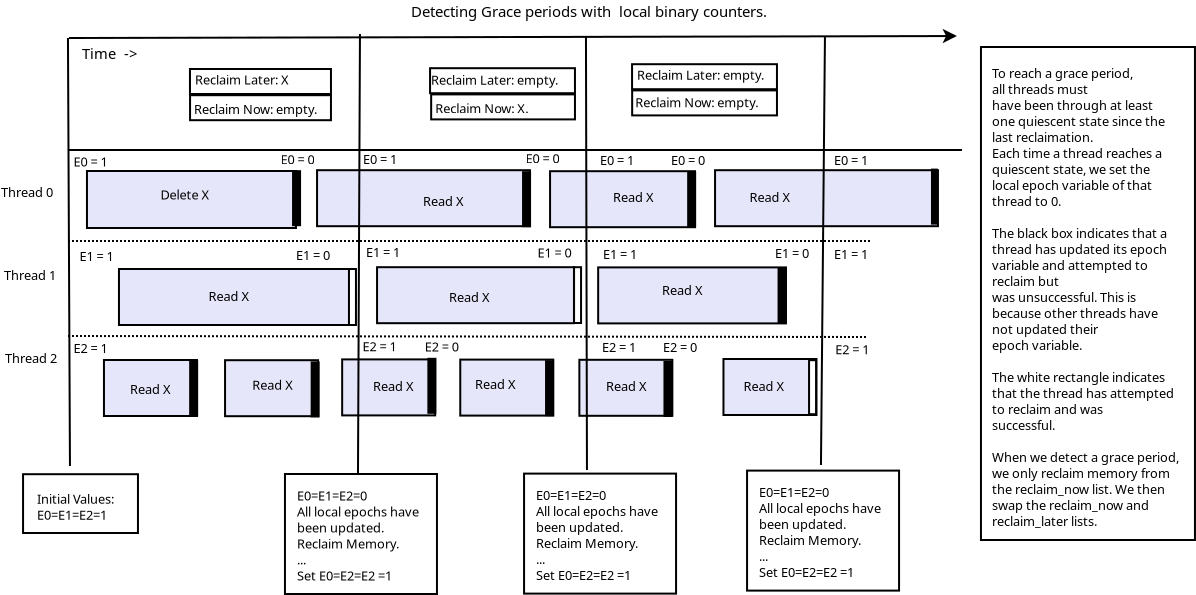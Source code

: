 <?xml version="1.0" encoding="UTF-8"?>
<dia:diagram xmlns:dia="http://www.lysator.liu.se/~alla/dia/">
  <dia:layer name="Background" visible="true" active="true">
    <dia:object type="Standard - Line" version="0" id="O0">
      <dia:attribute name="obj_pos">
        <dia:point val="4.9,6.8"/>
      </dia:attribute>
      <dia:attribute name="obj_bb">
        <dia:rectangle val="4.85,6.75;49.65,6.85"/>
      </dia:attribute>
      <dia:attribute name="conn_endpoints">
        <dia:point val="4.9,6.8"/>
        <dia:point val="49.6,6.8"/>
      </dia:attribute>
      <dia:attribute name="numcp">
        <dia:int val="1"/>
      </dia:attribute>
    </dia:object>
    <dia:object type="Standard - Box" version="0" id="O1">
      <dia:attribute name="obj_pos">
        <dia:point val="5.85,7.85"/>
      </dia:attribute>
      <dia:attribute name="obj_bb">
        <dia:rectangle val="5.8,7.8;16.35,10.75"/>
      </dia:attribute>
      <dia:attribute name="elem_corner">
        <dia:point val="5.85,7.85"/>
      </dia:attribute>
      <dia:attribute name="elem_width">
        <dia:real val="10.45"/>
      </dia:attribute>
      <dia:attribute name="elem_height">
        <dia:real val="2.85"/>
      </dia:attribute>
      <dia:attribute name="border_width">
        <dia:real val="0.1"/>
      </dia:attribute>
      <dia:attribute name="inner_color">
        <dia:color val="#e6e6fa"/>
      </dia:attribute>
      <dia:attribute name="show_background">
        <dia:boolean val="true"/>
      </dia:attribute>
    </dia:object>
    <dia:object type="Standard - Box" version="0" id="O2">
      <dia:attribute name="obj_pos">
        <dia:point val="7.45,12.75"/>
      </dia:attribute>
      <dia:attribute name="obj_bb">
        <dia:rectangle val="7.4,12.7;19.15,15.6"/>
      </dia:attribute>
      <dia:attribute name="elem_corner">
        <dia:point val="7.45,12.75"/>
      </dia:attribute>
      <dia:attribute name="elem_width">
        <dia:real val="11.65"/>
      </dia:attribute>
      <dia:attribute name="elem_height">
        <dia:real val="2.8"/>
      </dia:attribute>
      <dia:attribute name="border_width">
        <dia:real val="0.1"/>
      </dia:attribute>
      <dia:attribute name="inner_color">
        <dia:color val="#e6e6fa"/>
      </dia:attribute>
      <dia:attribute name="show_background">
        <dia:boolean val="true"/>
      </dia:attribute>
    </dia:object>
    <dia:object type="Standard - Box" version="0" id="O3">
      <dia:attribute name="obj_pos">
        <dia:point val="17.355,7.81"/>
      </dia:attribute>
      <dia:attribute name="obj_bb">
        <dia:rectangle val="17.305,7.76;28.05,10.66"/>
      </dia:attribute>
      <dia:attribute name="elem_corner">
        <dia:point val="17.355,7.81"/>
      </dia:attribute>
      <dia:attribute name="elem_width">
        <dia:real val="10.645"/>
      </dia:attribute>
      <dia:attribute name="elem_height">
        <dia:real val="2.8"/>
      </dia:attribute>
      <dia:attribute name="border_width">
        <dia:real val="0.1"/>
      </dia:attribute>
      <dia:attribute name="inner_color">
        <dia:color val="#e6e6fa"/>
      </dia:attribute>
      <dia:attribute name="show_background">
        <dia:boolean val="true"/>
      </dia:attribute>
    </dia:object>
    <dia:object type="Standard - Box" version="0" id="O4">
      <dia:attribute name="obj_pos">
        <dia:point val="20.355,12.66"/>
      </dia:attribute>
      <dia:attribute name="obj_bb">
        <dia:rectangle val="20.305,12.61;30.25,15.51"/>
      </dia:attribute>
      <dia:attribute name="elem_corner">
        <dia:point val="20.355,12.66"/>
      </dia:attribute>
      <dia:attribute name="elem_width">
        <dia:real val="9.845"/>
      </dia:attribute>
      <dia:attribute name="elem_height">
        <dia:real val="2.8"/>
      </dia:attribute>
      <dia:attribute name="border_width">
        <dia:real val="0.1"/>
      </dia:attribute>
      <dia:attribute name="inner_color">
        <dia:color val="#e6e6fa"/>
      </dia:attribute>
      <dia:attribute name="show_background">
        <dia:boolean val="true"/>
      </dia:attribute>
    </dia:object>
    <dia:object type="Standard - Box" version="0" id="O5">
      <dia:attribute name="obj_pos">
        <dia:point val="29.005,7.86"/>
      </dia:attribute>
      <dia:attribute name="obj_bb">
        <dia:rectangle val="28.955,7.81;36.3,10.71"/>
      </dia:attribute>
      <dia:attribute name="elem_corner">
        <dia:point val="29.005,7.86"/>
      </dia:attribute>
      <dia:attribute name="elem_width">
        <dia:real val="7.245"/>
      </dia:attribute>
      <dia:attribute name="elem_height">
        <dia:real val="2.8"/>
      </dia:attribute>
      <dia:attribute name="border_width">
        <dia:real val="0.1"/>
      </dia:attribute>
      <dia:attribute name="inner_color">
        <dia:color val="#e6e6fa"/>
      </dia:attribute>
      <dia:attribute name="show_background">
        <dia:boolean val="true"/>
      </dia:attribute>
    </dia:object>
    <dia:object type="Standard - Box" version="0" id="O6">
      <dia:attribute name="obj_pos">
        <dia:point val="31.41,12.67"/>
      </dia:attribute>
      <dia:attribute name="obj_bb">
        <dia:rectangle val="31.36,12.62;40.85,15.52"/>
      </dia:attribute>
      <dia:attribute name="elem_corner">
        <dia:point val="31.41,12.67"/>
      </dia:attribute>
      <dia:attribute name="elem_width">
        <dia:real val="9.39"/>
      </dia:attribute>
      <dia:attribute name="elem_height">
        <dia:real val="2.8"/>
      </dia:attribute>
      <dia:attribute name="border_width">
        <dia:real val="0.1"/>
      </dia:attribute>
      <dia:attribute name="inner_color">
        <dia:color val="#e6e6fa"/>
      </dia:attribute>
      <dia:attribute name="show_background">
        <dia:boolean val="true"/>
      </dia:attribute>
    </dia:object>
    <dia:object type="Standard - Box" version="0" id="O7">
      <dia:attribute name="obj_pos">
        <dia:point val="6.7,17.3"/>
      </dia:attribute>
      <dia:attribute name="obj_bb">
        <dia:rectangle val="6.65,17.25;11.4,20.15"/>
      </dia:attribute>
      <dia:attribute name="elem_corner">
        <dia:point val="6.7,17.3"/>
      </dia:attribute>
      <dia:attribute name="elem_width">
        <dia:real val="4.65"/>
      </dia:attribute>
      <dia:attribute name="elem_height">
        <dia:real val="2.8"/>
      </dia:attribute>
      <dia:attribute name="border_width">
        <dia:real val="0.1"/>
      </dia:attribute>
      <dia:attribute name="inner_color">
        <dia:color val="#e6e6fa"/>
      </dia:attribute>
      <dia:attribute name="show_background">
        <dia:boolean val="true"/>
      </dia:attribute>
    </dia:object>
    <dia:object type="Standard - Box" version="0" id="O8">
      <dia:attribute name="obj_pos">
        <dia:point val="12.755,17.31"/>
      </dia:attribute>
      <dia:attribute name="obj_bb">
        <dia:rectangle val="12.705,17.26;17.455,20.16"/>
      </dia:attribute>
      <dia:attribute name="elem_corner">
        <dia:point val="12.755,17.31"/>
      </dia:attribute>
      <dia:attribute name="elem_width">
        <dia:real val="4.65"/>
      </dia:attribute>
      <dia:attribute name="elem_height">
        <dia:real val="2.8"/>
      </dia:attribute>
      <dia:attribute name="border_width">
        <dia:real val="0.1"/>
      </dia:attribute>
      <dia:attribute name="inner_color">
        <dia:color val="#e6e6fa"/>
      </dia:attribute>
      <dia:attribute name="show_background">
        <dia:boolean val="true"/>
      </dia:attribute>
    </dia:object>
    <dia:object type="Standard - Box" version="0" id="O9">
      <dia:attribute name="obj_pos">
        <dia:point val="18.61,17.27"/>
      </dia:attribute>
      <dia:attribute name="obj_bb">
        <dia:rectangle val="18.56,17.22;23.31,20.12"/>
      </dia:attribute>
      <dia:attribute name="elem_corner">
        <dia:point val="18.61,17.27"/>
      </dia:attribute>
      <dia:attribute name="elem_width">
        <dia:real val="4.65"/>
      </dia:attribute>
      <dia:attribute name="elem_height">
        <dia:real val="2.8"/>
      </dia:attribute>
      <dia:attribute name="border_width">
        <dia:real val="0.1"/>
      </dia:attribute>
      <dia:attribute name="inner_color">
        <dia:color val="#e6e6fa"/>
      </dia:attribute>
      <dia:attribute name="show_background">
        <dia:boolean val="true"/>
      </dia:attribute>
    </dia:object>
    <dia:object type="Standard - Box" version="0" id="O10">
      <dia:attribute name="obj_pos">
        <dia:point val="24.515,17.28"/>
      </dia:attribute>
      <dia:attribute name="obj_bb">
        <dia:rectangle val="24.465,17.23;29.215,20.13"/>
      </dia:attribute>
      <dia:attribute name="elem_corner">
        <dia:point val="24.515,17.28"/>
      </dia:attribute>
      <dia:attribute name="elem_width">
        <dia:real val="4.65"/>
      </dia:attribute>
      <dia:attribute name="elem_height">
        <dia:real val="2.8"/>
      </dia:attribute>
      <dia:attribute name="border_width">
        <dia:real val="0.1"/>
      </dia:attribute>
      <dia:attribute name="inner_color">
        <dia:color val="#e6e6fa"/>
      </dia:attribute>
      <dia:attribute name="show_background">
        <dia:boolean val="true"/>
      </dia:attribute>
    </dia:object>
    <dia:object type="Standard - Box" version="0" id="O11">
      <dia:attribute name="obj_pos">
        <dia:point val="30.47,17.29"/>
      </dia:attribute>
      <dia:attribute name="obj_bb">
        <dia:rectangle val="30.42,17.24;35.17,20.14"/>
      </dia:attribute>
      <dia:attribute name="elem_corner">
        <dia:point val="30.47,17.29"/>
      </dia:attribute>
      <dia:attribute name="elem_width">
        <dia:real val="4.65"/>
      </dia:attribute>
      <dia:attribute name="elem_height">
        <dia:real val="2.8"/>
      </dia:attribute>
      <dia:attribute name="border_width">
        <dia:real val="0.1"/>
      </dia:attribute>
      <dia:attribute name="inner_color">
        <dia:color val="#e6e6fa"/>
      </dia:attribute>
      <dia:attribute name="show_background">
        <dia:boolean val="true"/>
      </dia:attribute>
    </dia:object>
    <dia:object type="Standard - Box" version="0" id="O12">
      <dia:attribute name="obj_pos">
        <dia:point val="37.675,17.25"/>
      </dia:attribute>
      <dia:attribute name="obj_bb">
        <dia:rectangle val="37.625,17.2;42.375,20.1"/>
      </dia:attribute>
      <dia:attribute name="elem_corner">
        <dia:point val="37.675,17.25"/>
      </dia:attribute>
      <dia:attribute name="elem_width">
        <dia:real val="4.65"/>
      </dia:attribute>
      <dia:attribute name="elem_height">
        <dia:real val="2.8"/>
      </dia:attribute>
      <dia:attribute name="border_width">
        <dia:real val="0.1"/>
      </dia:attribute>
      <dia:attribute name="inner_color">
        <dia:color val="#e6e6fa"/>
      </dia:attribute>
      <dia:attribute name="show_background">
        <dia:boolean val="true"/>
      </dia:attribute>
    </dia:object>
    <dia:object type="Standard - Text" version="1" id="O13">
      <dia:attribute name="obj_pos">
        <dia:point val="11.075,9.275"/>
      </dia:attribute>
      <dia:attribute name="obj_bb">
        <dia:rectangle val="11.075,8.68;11.075,9.428"/>
      </dia:attribute>
      <dia:attribute name="text">
        <dia:composite type="text">
          <dia:attribute name="string">
            <dia:string>##</dia:string>
          </dia:attribute>
          <dia:attribute name="font">
            <dia:font family="sans" style="0" name="Helvetica"/>
          </dia:attribute>
          <dia:attribute name="height">
            <dia:real val="0.8"/>
          </dia:attribute>
          <dia:attribute name="pos">
            <dia:point val="11.075,9.275"/>
          </dia:attribute>
          <dia:attribute name="color">
            <dia:color val="#000000"/>
          </dia:attribute>
          <dia:attribute name="alignment">
            <dia:enum val="0"/>
          </dia:attribute>
        </dia:composite>
      </dia:attribute>
      <dia:attribute name="valign">
        <dia:enum val="3"/>
      </dia:attribute>
      <dia:connections>
        <dia:connection handle="0" to="O1" connection="8"/>
      </dia:connections>
    </dia:object>
    <dia:object type="Standard - Text" version="1" id="O14">
      <dia:attribute name="obj_pos">
        <dia:point val="15.527,7.51"/>
      </dia:attribute>
      <dia:attribute name="obj_bb">
        <dia:rectangle val="15.527,6.915;17.69,7.662"/>
      </dia:attribute>
      <dia:attribute name="text">
        <dia:composite type="text">
          <dia:attribute name="string">
            <dia:string>#E0 = 0#</dia:string>
          </dia:attribute>
          <dia:attribute name="font">
            <dia:font family="sans" style="0" name="Helvetica"/>
          </dia:attribute>
          <dia:attribute name="height">
            <dia:real val="0.8"/>
          </dia:attribute>
          <dia:attribute name="pos">
            <dia:point val="15.527,7.51"/>
          </dia:attribute>
          <dia:attribute name="color">
            <dia:color val="#000000"/>
          </dia:attribute>
          <dia:attribute name="alignment">
            <dia:enum val="0"/>
          </dia:attribute>
        </dia:composite>
      </dia:attribute>
      <dia:attribute name="valign">
        <dia:enum val="3"/>
      </dia:attribute>
    </dia:object>
    <dia:object type="Standard - Text" version="1" id="O15">
      <dia:attribute name="obj_pos">
        <dia:point val="5.175,7.625"/>
      </dia:attribute>
      <dia:attribute name="obj_bb">
        <dia:rectangle val="5.175,7.011;7.356,7.815"/>
      </dia:attribute>
      <dia:attribute name="text">
        <dia:composite type="text">
          <dia:attribute name="string">
            <dia:string>#E0 = 1#</dia:string>
          </dia:attribute>
          <dia:attribute name="font">
            <dia:font family="sans" style="0" name="Helvetica"/>
          </dia:attribute>
          <dia:attribute name="height">
            <dia:real val="0.8"/>
          </dia:attribute>
          <dia:attribute name="pos">
            <dia:point val="5.175,7.625"/>
          </dia:attribute>
          <dia:attribute name="color">
            <dia:color val="#000000"/>
          </dia:attribute>
          <dia:attribute name="alignment">
            <dia:enum val="0"/>
          </dia:attribute>
        </dia:composite>
      </dia:attribute>
      <dia:attribute name="valign">
        <dia:enum val="3"/>
      </dia:attribute>
    </dia:object>
    <dia:object type="Standard - Text" version="1" id="O16">
      <dia:attribute name="obj_pos">
        <dia:point val="27.777,7.46"/>
      </dia:attribute>
      <dia:attribute name="obj_bb">
        <dia:rectangle val="27.777,6.865;29.94,7.612"/>
      </dia:attribute>
      <dia:attribute name="text">
        <dia:composite type="text">
          <dia:attribute name="string">
            <dia:string>#E0 = 0#</dia:string>
          </dia:attribute>
          <dia:attribute name="font">
            <dia:font family="sans" style="0" name="Helvetica"/>
          </dia:attribute>
          <dia:attribute name="height">
            <dia:real val="0.8"/>
          </dia:attribute>
          <dia:attribute name="pos">
            <dia:point val="27.777,7.46"/>
          </dia:attribute>
          <dia:attribute name="color">
            <dia:color val="#000000"/>
          </dia:attribute>
          <dia:attribute name="alignment">
            <dia:enum val="0"/>
          </dia:attribute>
        </dia:composite>
      </dia:attribute>
      <dia:attribute name="valign">
        <dia:enum val="3"/>
      </dia:attribute>
    </dia:object>
    <dia:object type="Standard - Text" version="1" id="O17">
      <dia:attribute name="obj_pos">
        <dia:point val="5.475,12.35"/>
      </dia:attribute>
      <dia:attribute name="obj_bb">
        <dia:rectangle val="5.475,11.736;7.656,12.54"/>
      </dia:attribute>
      <dia:attribute name="text">
        <dia:composite type="text">
          <dia:attribute name="string">
            <dia:string>#E1 = 1#</dia:string>
          </dia:attribute>
          <dia:attribute name="font">
            <dia:font family="sans" style="0" name="Helvetica"/>
          </dia:attribute>
          <dia:attribute name="height">
            <dia:real val="0.8"/>
          </dia:attribute>
          <dia:attribute name="pos">
            <dia:point val="5.475,12.35"/>
          </dia:attribute>
          <dia:attribute name="color">
            <dia:color val="#000000"/>
          </dia:attribute>
          <dia:attribute name="alignment">
            <dia:enum val="0"/>
          </dia:attribute>
        </dia:composite>
      </dia:attribute>
      <dia:attribute name="valign">
        <dia:enum val="3"/>
      </dia:attribute>
    </dia:object>
    <dia:object type="Standard - Text" version="1" id="O18">
      <dia:attribute name="obj_pos">
        <dia:point val="19.628,16.86"/>
      </dia:attribute>
      <dia:attribute name="obj_bb">
        <dia:rectangle val="19.628,16.265;21.79,17.012"/>
      </dia:attribute>
      <dia:attribute name="text">
        <dia:composite type="text">
          <dia:attribute name="string">
            <dia:string>#E2 = 1#</dia:string>
          </dia:attribute>
          <dia:attribute name="font">
            <dia:font family="sans" style="0" name="Helvetica"/>
          </dia:attribute>
          <dia:attribute name="height">
            <dia:real val="0.8"/>
          </dia:attribute>
          <dia:attribute name="pos">
            <dia:point val="19.628,16.86"/>
          </dia:attribute>
          <dia:attribute name="color">
            <dia:color val="#000000"/>
          </dia:attribute>
          <dia:attribute name="alignment">
            <dia:enum val="0"/>
          </dia:attribute>
        </dia:composite>
      </dia:attribute>
      <dia:attribute name="valign">
        <dia:enum val="3"/>
      </dia:attribute>
    </dia:object>
    <dia:object type="Standard - Text" version="1" id="O19">
      <dia:attribute name="obj_pos">
        <dia:point val="16.3,12.3"/>
      </dia:attribute>
      <dia:attribute name="obj_bb">
        <dia:rectangle val="16.3,11.686;18.481,12.49"/>
      </dia:attribute>
      <dia:attribute name="text">
        <dia:composite type="text">
          <dia:attribute name="string">
            <dia:string>#E1 = 0#</dia:string>
          </dia:attribute>
          <dia:attribute name="font">
            <dia:font family="sans" style="0" name="Helvetica"/>
          </dia:attribute>
          <dia:attribute name="height">
            <dia:real val="0.8"/>
          </dia:attribute>
          <dia:attribute name="pos">
            <dia:point val="16.3,12.3"/>
          </dia:attribute>
          <dia:attribute name="color">
            <dia:color val="#000000"/>
          </dia:attribute>
          <dia:attribute name="alignment">
            <dia:enum val="0"/>
          </dia:attribute>
        </dia:composite>
      </dia:attribute>
      <dia:attribute name="valign">
        <dia:enum val="3"/>
      </dia:attribute>
    </dia:object>
    <dia:object type="Standard - Text" version="1" id="O20">
      <dia:attribute name="obj_pos">
        <dia:point val="28.383,12.17"/>
      </dia:attribute>
      <dia:attribute name="obj_bb">
        <dia:rectangle val="28.383,11.575;30.545,12.322"/>
      </dia:attribute>
      <dia:attribute name="text">
        <dia:composite type="text">
          <dia:attribute name="string">
            <dia:string>#E1 = 0#</dia:string>
          </dia:attribute>
          <dia:attribute name="font">
            <dia:font family="sans" style="0" name="Helvetica"/>
          </dia:attribute>
          <dia:attribute name="height">
            <dia:real val="0.8"/>
          </dia:attribute>
          <dia:attribute name="pos">
            <dia:point val="28.383,12.17"/>
          </dia:attribute>
          <dia:attribute name="color">
            <dia:color val="#000000"/>
          </dia:attribute>
          <dia:attribute name="alignment">
            <dia:enum val="0"/>
          </dia:attribute>
        </dia:composite>
      </dia:attribute>
      <dia:attribute name="valign">
        <dia:enum val="3"/>
      </dia:attribute>
    </dia:object>
    <dia:object type="Standard - Text" version="1" id="O21">
      <dia:attribute name="obj_pos">
        <dia:point val="5.175,16.95"/>
      </dia:attribute>
      <dia:attribute name="obj_bb">
        <dia:rectangle val="5.175,16.336;7.356,17.14"/>
      </dia:attribute>
      <dia:attribute name="text">
        <dia:composite type="text">
          <dia:attribute name="string">
            <dia:string>#E2 = 1#</dia:string>
          </dia:attribute>
          <dia:attribute name="font">
            <dia:font family="sans" style="0" name="Helvetica"/>
          </dia:attribute>
          <dia:attribute name="height">
            <dia:real val="0.8"/>
          </dia:attribute>
          <dia:attribute name="pos">
            <dia:point val="5.175,16.95"/>
          </dia:attribute>
          <dia:attribute name="color">
            <dia:color val="#000000"/>
          </dia:attribute>
          <dia:attribute name="alignment">
            <dia:enum val="0"/>
          </dia:attribute>
        </dia:composite>
      </dia:attribute>
      <dia:attribute name="valign">
        <dia:enum val="3"/>
      </dia:attribute>
    </dia:object>
    <dia:object type="Standard - Text" version="1" id="O22">
      <dia:attribute name="obj_pos">
        <dia:point val="22.74,16.88"/>
      </dia:attribute>
      <dia:attribute name="obj_bb">
        <dia:rectangle val="22.74,16.285;24.902,17.032"/>
      </dia:attribute>
      <dia:attribute name="text">
        <dia:composite type="text">
          <dia:attribute name="string">
            <dia:string>#E2 = 0#</dia:string>
          </dia:attribute>
          <dia:attribute name="font">
            <dia:font family="sans" style="0" name="Helvetica"/>
          </dia:attribute>
          <dia:attribute name="height">
            <dia:real val="0.8"/>
          </dia:attribute>
          <dia:attribute name="pos">
            <dia:point val="22.74,16.88"/>
          </dia:attribute>
          <dia:attribute name="color">
            <dia:color val="#000000"/>
          </dia:attribute>
          <dia:attribute name="alignment">
            <dia:enum val="0"/>
          </dia:attribute>
        </dia:composite>
      </dia:attribute>
      <dia:attribute name="valign">
        <dia:enum val="3"/>
      </dia:attribute>
    </dia:object>
    <dia:object type="Standard - Box" version="0" id="O23">
      <dia:attribute name="obj_pos">
        <dia:point val="37.255,7.81"/>
      </dia:attribute>
      <dia:attribute name="obj_bb">
        <dia:rectangle val="37.205,7.76;48.45,10.66"/>
      </dia:attribute>
      <dia:attribute name="elem_corner">
        <dia:point val="37.255,7.81"/>
      </dia:attribute>
      <dia:attribute name="elem_width">
        <dia:real val="11.145"/>
      </dia:attribute>
      <dia:attribute name="elem_height">
        <dia:real val="2.8"/>
      </dia:attribute>
      <dia:attribute name="border_width">
        <dia:real val="0.1"/>
      </dia:attribute>
      <dia:attribute name="inner_color">
        <dia:color val="#e6e6fa"/>
      </dia:attribute>
      <dia:attribute name="show_background">
        <dia:boolean val="true"/>
      </dia:attribute>
    </dia:object>
    <dia:object type="Standard - Text" version="1" id="O24">
      <dia:attribute name="obj_pos">
        <dia:point val="31.505,7.555"/>
      </dia:attribute>
      <dia:attribute name="obj_bb">
        <dia:rectangle val="31.505,6.96;33.667,7.707"/>
      </dia:attribute>
      <dia:attribute name="text">
        <dia:composite type="text">
          <dia:attribute name="string">
            <dia:string>#E0 = 1#</dia:string>
          </dia:attribute>
          <dia:attribute name="font">
            <dia:font family="sans" style="0" name="Helvetica"/>
          </dia:attribute>
          <dia:attribute name="height">
            <dia:real val="0.8"/>
          </dia:attribute>
          <dia:attribute name="pos">
            <dia:point val="31.505,7.555"/>
          </dia:attribute>
          <dia:attribute name="color">
            <dia:color val="#000000"/>
          </dia:attribute>
          <dia:attribute name="alignment">
            <dia:enum val="0"/>
          </dia:attribute>
        </dia:composite>
      </dia:attribute>
      <dia:attribute name="valign">
        <dia:enum val="3"/>
      </dia:attribute>
    </dia:object>
    <dia:object type="Standard - Line" version="0" id="O25">
      <dia:attribute name="obj_pos">
        <dia:point val="19.5,1"/>
      </dia:attribute>
      <dia:attribute name="obj_bb">
        <dia:rectangle val="19.35,0.95;19.55,23.3"/>
      </dia:attribute>
      <dia:attribute name="conn_endpoints">
        <dia:point val="19.5,1"/>
        <dia:point val="19.4,23.25"/>
      </dia:attribute>
      <dia:attribute name="numcp">
        <dia:int val="1"/>
      </dia:attribute>
    </dia:object>
    <dia:object type="Standard - Line" version="0" id="O26">
      <dia:attribute name="obj_pos">
        <dia:point val="30.8,1.1"/>
      </dia:attribute>
      <dia:attribute name="obj_bb">
        <dia:rectangle val="30.75,1.05;30.9,22.85"/>
      </dia:attribute>
      <dia:attribute name="conn_endpoints">
        <dia:point val="30.8,1.1"/>
        <dia:point val="30.85,22.8"/>
      </dia:attribute>
      <dia:attribute name="numcp">
        <dia:int val="1"/>
      </dia:attribute>
    </dia:object>
    <dia:object type="Standard - Text" version="1" id="O27">
      <dia:attribute name="obj_pos">
        <dia:point val="40.255,12.205"/>
      </dia:attribute>
      <dia:attribute name="obj_bb">
        <dia:rectangle val="40.255,11.591;42.436,12.395"/>
      </dia:attribute>
      <dia:attribute name="text">
        <dia:composite type="text">
          <dia:attribute name="string">
            <dia:string>#E1 = 0#</dia:string>
          </dia:attribute>
          <dia:attribute name="font">
            <dia:font family="sans" style="0" name="Helvetica"/>
          </dia:attribute>
          <dia:attribute name="height">
            <dia:real val="0.8"/>
          </dia:attribute>
          <dia:attribute name="pos">
            <dia:point val="40.255,12.205"/>
          </dia:attribute>
          <dia:attribute name="color">
            <dia:color val="#000000"/>
          </dia:attribute>
          <dia:attribute name="alignment">
            <dia:enum val="0"/>
          </dia:attribute>
        </dia:composite>
      </dia:attribute>
      <dia:attribute name="valign">
        <dia:enum val="3"/>
      </dia:attribute>
    </dia:object>
    <dia:object type="Standard - Line" version="0" id="O28">
      <dia:attribute name="obj_pos">
        <dia:point val="42.75,1.1"/>
      </dia:attribute>
      <dia:attribute name="obj_bb">
        <dia:rectangle val="42.499,1.05;42.8,22.601"/>
      </dia:attribute>
      <dia:attribute name="conn_endpoints">
        <dia:point val="42.75,1.1"/>
        <dia:point val="42.55,22.55"/>
      </dia:attribute>
      <dia:attribute name="numcp">
        <dia:int val="1"/>
      </dia:attribute>
    </dia:object>
    <dia:object type="Standard - Line" version="0" id="O29">
      <dia:attribute name="obj_pos">
        <dia:point val="4.9,1.2"/>
      </dia:attribute>
      <dia:attribute name="obj_bb">
        <dia:rectangle val="4.85,1.15;5.05,22.65"/>
      </dia:attribute>
      <dia:attribute name="conn_endpoints">
        <dia:point val="4.9,1.2"/>
        <dia:point val="5,22.6"/>
      </dia:attribute>
      <dia:attribute name="numcp">
        <dia:int val="1"/>
      </dia:attribute>
    </dia:object>
    <dia:object type="Standard - Text" version="1" id="O30">
      <dia:attribute name="obj_pos">
        <dia:point val="5.6,2.25"/>
      </dia:attribute>
      <dia:attribute name="obj_bb">
        <dia:rectangle val="5.6,1.567;8.742,2.425"/>
      </dia:attribute>
      <dia:attribute name="text">
        <dia:composite type="text">
          <dia:attribute name="string">
            <dia:string>#Time  -&gt;#</dia:string>
          </dia:attribute>
          <dia:attribute name="font">
            <dia:font family="sans" style="0" name="Helvetica"/>
          </dia:attribute>
          <dia:attribute name="height">
            <dia:real val="0.917"/>
          </dia:attribute>
          <dia:attribute name="pos">
            <dia:point val="5.6,2.25"/>
          </dia:attribute>
          <dia:attribute name="color">
            <dia:color val="#000000"/>
          </dia:attribute>
          <dia:attribute name="alignment">
            <dia:enum val="0"/>
          </dia:attribute>
        </dia:composite>
      </dia:attribute>
      <dia:attribute name="valign">
        <dia:enum val="3"/>
      </dia:attribute>
    </dia:object>
    <dia:object type="Standard - Line" version="0" id="O31">
      <dia:attribute name="obj_pos">
        <dia:point val="4.902,11.35"/>
      </dia:attribute>
      <dia:attribute name="obj_bb">
        <dia:rectangle val="4.852,11.3;45.102,11.4"/>
      </dia:attribute>
      <dia:attribute name="conn_endpoints">
        <dia:point val="4.902,11.35"/>
        <dia:point val="45.052,11.35"/>
      </dia:attribute>
      <dia:attribute name="numcp">
        <dia:int val="1"/>
      </dia:attribute>
      <dia:attribute name="line_style">
        <dia:enum val="4"/>
      </dia:attribute>
    </dia:object>
    <dia:object type="Standard - Line" version="0" id="O32">
      <dia:attribute name="obj_pos">
        <dia:point val="4.902,16.1"/>
      </dia:attribute>
      <dia:attribute name="obj_bb">
        <dia:rectangle val="4.852,16.05;44.952,16.2"/>
      </dia:attribute>
      <dia:attribute name="conn_endpoints">
        <dia:point val="4.902,16.1"/>
        <dia:point val="44.902,16.15"/>
      </dia:attribute>
      <dia:attribute name="numcp">
        <dia:int val="1"/>
      </dia:attribute>
      <dia:attribute name="line_style">
        <dia:enum val="4"/>
      </dia:attribute>
    </dia:object>
    <dia:object type="Standard - Text" version="1" id="O33">
      <dia:attribute name="obj_pos">
        <dia:point val="1.552,9.15"/>
      </dia:attribute>
      <dia:attribute name="obj_bb">
        <dia:rectangle val="1.552,8.555;4.4,9.303"/>
      </dia:attribute>
      <dia:attribute name="text">
        <dia:composite type="text">
          <dia:attribute name="string">
            <dia:string>#Thread 0#</dia:string>
          </dia:attribute>
          <dia:attribute name="font">
            <dia:font family="sans" style="0" name="Helvetica"/>
          </dia:attribute>
          <dia:attribute name="height">
            <dia:real val="0.8"/>
          </dia:attribute>
          <dia:attribute name="pos">
            <dia:point val="1.552,9.15"/>
          </dia:attribute>
          <dia:attribute name="color">
            <dia:color val="#000000"/>
          </dia:attribute>
          <dia:attribute name="alignment">
            <dia:enum val="0"/>
          </dia:attribute>
        </dia:composite>
      </dia:attribute>
      <dia:attribute name="valign">
        <dia:enum val="3"/>
      </dia:attribute>
    </dia:object>
    <dia:object type="Standard - Text" version="1" id="O34">
      <dia:attribute name="obj_pos">
        <dia:point val="1.702,13.3"/>
      </dia:attribute>
      <dia:attribute name="obj_bb">
        <dia:rectangle val="1.702,12.705;4.55,13.453"/>
      </dia:attribute>
      <dia:attribute name="text">
        <dia:composite type="text">
          <dia:attribute name="string">
            <dia:string>#Thread 1#</dia:string>
          </dia:attribute>
          <dia:attribute name="font">
            <dia:font family="sans" style="0" name="Helvetica"/>
          </dia:attribute>
          <dia:attribute name="height">
            <dia:real val="0.8"/>
          </dia:attribute>
          <dia:attribute name="pos">
            <dia:point val="1.702,13.3"/>
          </dia:attribute>
          <dia:attribute name="color">
            <dia:color val="#000000"/>
          </dia:attribute>
          <dia:attribute name="alignment">
            <dia:enum val="0"/>
          </dia:attribute>
        </dia:composite>
      </dia:attribute>
      <dia:attribute name="valign">
        <dia:enum val="3"/>
      </dia:attribute>
    </dia:object>
    <dia:object type="Standard - Text" version="1" id="O35">
      <dia:attribute name="obj_pos">
        <dia:point val="1.75,17.45"/>
      </dia:attribute>
      <dia:attribute name="obj_bb">
        <dia:rectangle val="1.75,16.855;4.598,17.602"/>
      </dia:attribute>
      <dia:attribute name="text">
        <dia:composite type="text">
          <dia:attribute name="string">
            <dia:string>#Thread 2#</dia:string>
          </dia:attribute>
          <dia:attribute name="font">
            <dia:font family="sans" style="0" name="Helvetica"/>
          </dia:attribute>
          <dia:attribute name="height">
            <dia:real val="0.8"/>
          </dia:attribute>
          <dia:attribute name="pos">
            <dia:point val="1.75,17.45"/>
          </dia:attribute>
          <dia:attribute name="color">
            <dia:color val="#000000"/>
          </dia:attribute>
          <dia:attribute name="alignment">
            <dia:enum val="0"/>
          </dia:attribute>
        </dia:composite>
      </dia:attribute>
      <dia:attribute name="valign">
        <dia:enum val="3"/>
      </dia:attribute>
    </dia:object>
    <dia:object type="Standard - Box" version="0" id="O36">
      <dia:attribute name="obj_pos">
        <dia:point val="15.75,23"/>
      </dia:attribute>
      <dia:attribute name="obj_bb">
        <dia:rectangle val="15.7,22.95;23.4,29.05"/>
      </dia:attribute>
      <dia:attribute name="elem_corner">
        <dia:point val="15.75,23"/>
      </dia:attribute>
      <dia:attribute name="elem_width">
        <dia:real val="7.6"/>
      </dia:attribute>
      <dia:attribute name="elem_height">
        <dia:real val="6.0"/>
      </dia:attribute>
      <dia:attribute name="show_background">
        <dia:boolean val="true"/>
      </dia:attribute>
    </dia:object>
    <dia:object type="Standard - Text" version="1" id="O37">
      <dia:attribute name="obj_pos">
        <dia:point val="16.35,23.525"/>
      </dia:attribute>
      <dia:attribute name="obj_bb">
        <dia:rectangle val="16.35,22.93;23.302,28.477"/>
      </dia:attribute>
      <dia:attribute name="text">
        <dia:composite type="text">
          <dia:attribute name="string">
            <dia:string>#
E0=E1=E2=0
All local epochs have 
been updated.
Reclaim Memory.
...
Set E0=E2=E2 =1 #</dia:string>
          </dia:attribute>
          <dia:attribute name="font">
            <dia:font family="sans" style="0" name="Helvetica"/>
          </dia:attribute>
          <dia:attribute name="height">
            <dia:real val="0.8"/>
          </dia:attribute>
          <dia:attribute name="pos">
            <dia:point val="16.35,23.525"/>
          </dia:attribute>
          <dia:attribute name="color">
            <dia:color val="#000000"/>
          </dia:attribute>
          <dia:attribute name="alignment">
            <dia:enum val="0"/>
          </dia:attribute>
        </dia:composite>
      </dia:attribute>
      <dia:attribute name="valign">
        <dia:enum val="3"/>
      </dia:attribute>
    </dia:object>
    <dia:object type="Standard - Box" version="0" id="O38">
      <dia:attribute name="obj_pos">
        <dia:point val="18.95,12.75"/>
      </dia:attribute>
      <dia:attribute name="obj_bb">
        <dia:rectangle val="18.9,12.7;19.35,15.6"/>
      </dia:attribute>
      <dia:attribute name="elem_corner">
        <dia:point val="18.95,12.75"/>
      </dia:attribute>
      <dia:attribute name="elem_width">
        <dia:real val="0.35"/>
      </dia:attribute>
      <dia:attribute name="elem_height">
        <dia:real val="2.8"/>
      </dia:attribute>
      <dia:attribute name="show_background">
        <dia:boolean val="true"/>
      </dia:attribute>
    </dia:object>
    <dia:object type="Standard - Box" version="0" id="O39">
      <dia:attribute name="obj_pos">
        <dia:point val="30.205,12.66"/>
      </dia:attribute>
      <dia:attribute name="obj_bb">
        <dia:rectangle val="30.155,12.61;30.605,15.5"/>
      </dia:attribute>
      <dia:attribute name="elem_corner">
        <dia:point val="30.205,12.66"/>
      </dia:attribute>
      <dia:attribute name="elem_width">
        <dia:real val="0.35"/>
      </dia:attribute>
      <dia:attribute name="elem_height">
        <dia:real val="2.79"/>
      </dia:attribute>
      <dia:attribute name="show_background">
        <dia:boolean val="true"/>
      </dia:attribute>
    </dia:object>
    <dia:object type="Standard - Text" version="1" id="O40">
      <dia:attribute name="obj_pos">
        <dia:point val="9.525,9.275"/>
      </dia:attribute>
      <dia:attribute name="obj_bb">
        <dia:rectangle val="9.525,8.68;12.27,9.428"/>
      </dia:attribute>
      <dia:attribute name="text">
        <dia:composite type="text">
          <dia:attribute name="string">
            <dia:string>#Delete X#</dia:string>
          </dia:attribute>
          <dia:attribute name="font">
            <dia:font family="sans" style="0" name="Helvetica"/>
          </dia:attribute>
          <dia:attribute name="height">
            <dia:real val="0.8"/>
          </dia:attribute>
          <dia:attribute name="pos">
            <dia:point val="9.525,9.275"/>
          </dia:attribute>
          <dia:attribute name="color">
            <dia:color val="#000000"/>
          </dia:attribute>
          <dia:attribute name="alignment">
            <dia:enum val="0"/>
          </dia:attribute>
        </dia:composite>
      </dia:attribute>
      <dia:attribute name="valign">
        <dia:enum val="3"/>
      </dia:attribute>
    </dia:object>
    <dia:object type="Standard - Text" version="1" id="O41">
      <dia:attribute name="obj_pos">
        <dia:point val="11.925,14.35"/>
      </dia:attribute>
      <dia:attribute name="obj_bb">
        <dia:rectangle val="11.925,13.755;14.178,14.502"/>
      </dia:attribute>
      <dia:attribute name="text">
        <dia:composite type="text">
          <dia:attribute name="string">
            <dia:string>#Read X#</dia:string>
          </dia:attribute>
          <dia:attribute name="font">
            <dia:font family="sans" style="0" name="Helvetica"/>
          </dia:attribute>
          <dia:attribute name="height">
            <dia:real val="0.8"/>
          </dia:attribute>
          <dia:attribute name="pos">
            <dia:point val="11.925,14.35"/>
          </dia:attribute>
          <dia:attribute name="color">
            <dia:color val="#000000"/>
          </dia:attribute>
          <dia:attribute name="alignment">
            <dia:enum val="0"/>
          </dia:attribute>
        </dia:composite>
      </dia:attribute>
      <dia:attribute name="valign">
        <dia:enum val="3"/>
      </dia:attribute>
    </dia:object>
    <dia:object type="Standard - Box" version="0" id="O42">
      <dia:attribute name="obj_pos">
        <dia:point val="11,2.75"/>
      </dia:attribute>
      <dia:attribute name="obj_bb">
        <dia:rectangle val="10.95,2.7;18.1,4.05"/>
      </dia:attribute>
      <dia:attribute name="elem_corner">
        <dia:point val="11,2.75"/>
      </dia:attribute>
      <dia:attribute name="elem_width">
        <dia:real val="7.05"/>
      </dia:attribute>
      <dia:attribute name="elem_height">
        <dia:real val="1.25"/>
      </dia:attribute>
      <dia:attribute name="show_background">
        <dia:boolean val="true"/>
      </dia:attribute>
    </dia:object>
    <dia:object type="Standard - Text" version="1" id="O43">
      <dia:attribute name="obj_pos">
        <dia:point val="11.25,3.525"/>
      </dia:attribute>
      <dia:attribute name="obj_bb">
        <dia:rectangle val="11.25,2.911;16.509,3.715"/>
      </dia:attribute>
      <dia:attribute name="text">
        <dia:composite type="text">
          <dia:attribute name="string">
            <dia:string>#Reclaim Later: X#</dia:string>
          </dia:attribute>
          <dia:attribute name="font">
            <dia:font family="sans" style="0" name="Helvetica"/>
          </dia:attribute>
          <dia:attribute name="height">
            <dia:real val="0.8"/>
          </dia:attribute>
          <dia:attribute name="pos">
            <dia:point val="11.25,3.525"/>
          </dia:attribute>
          <dia:attribute name="color">
            <dia:color val="#000000"/>
          </dia:attribute>
          <dia:attribute name="alignment">
            <dia:enum val="0"/>
          </dia:attribute>
        </dia:composite>
      </dia:attribute>
      <dia:attribute name="valign">
        <dia:enum val="3"/>
      </dia:attribute>
    </dia:object>
    <dia:object type="Standard - Box" version="0" id="O44">
      <dia:attribute name="obj_pos">
        <dia:point val="2.655,23.01"/>
      </dia:attribute>
      <dia:attribute name="obj_bb">
        <dia:rectangle val="2.605,22.96;8.45,26"/>
      </dia:attribute>
      <dia:attribute name="elem_corner">
        <dia:point val="2.655,23.01"/>
      </dia:attribute>
      <dia:attribute name="elem_width">
        <dia:real val="5.745"/>
      </dia:attribute>
      <dia:attribute name="elem_height">
        <dia:real val="2.94"/>
      </dia:attribute>
      <dia:attribute name="show_background">
        <dia:boolean val="true"/>
      </dia:attribute>
    </dia:object>
    <dia:object type="Standard - Text" version="1" id="O45">
      <dia:attribute name="obj_pos">
        <dia:point val="3.355,23.685"/>
      </dia:attribute>
      <dia:attribute name="obj_bb">
        <dia:rectangle val="3.355,23.071;8.034,25.475"/>
      </dia:attribute>
      <dia:attribute name="text">
        <dia:composite type="text">
          <dia:attribute name="string">
            <dia:string>#
Initial Values:
E0=E1=E2=1 #</dia:string>
          </dia:attribute>
          <dia:attribute name="font">
            <dia:font family="sans" style="0" name="Helvetica"/>
          </dia:attribute>
          <dia:attribute name="height">
            <dia:real val="0.8"/>
          </dia:attribute>
          <dia:attribute name="pos">
            <dia:point val="3.355,23.685"/>
          </dia:attribute>
          <dia:attribute name="color">
            <dia:color val="#000000"/>
          </dia:attribute>
          <dia:attribute name="alignment">
            <dia:enum val="0"/>
          </dia:attribute>
        </dia:composite>
      </dia:attribute>
      <dia:attribute name="valign">
        <dia:enum val="3"/>
      </dia:attribute>
    </dia:object>
    <dia:object type="Standard - Box" version="0" id="O46">
      <dia:attribute name="obj_pos">
        <dia:point val="16.155,7.86"/>
      </dia:attribute>
      <dia:attribute name="obj_bb">
        <dia:rectangle val="16.105,7.81;16.555,10.61"/>
      </dia:attribute>
      <dia:attribute name="elem_corner">
        <dia:point val="16.155,7.86"/>
      </dia:attribute>
      <dia:attribute name="elem_width">
        <dia:real val="0.35"/>
      </dia:attribute>
      <dia:attribute name="elem_height">
        <dia:real val="2.7"/>
      </dia:attribute>
      <dia:attribute name="border_width">
        <dia:real val="0.1"/>
      </dia:attribute>
      <dia:attribute name="inner_color">
        <dia:color val="#000000"/>
      </dia:attribute>
      <dia:attribute name="show_background">
        <dia:boolean val="true"/>
      </dia:attribute>
    </dia:object>
    <dia:object type="Standard - Box" version="0" id="O47">
      <dia:attribute name="obj_pos">
        <dia:point val="11.01,17.37"/>
      </dia:attribute>
      <dia:attribute name="obj_bb">
        <dia:rectangle val="10.96,17.32;11.41,20.12"/>
      </dia:attribute>
      <dia:attribute name="elem_corner">
        <dia:point val="11.01,17.37"/>
      </dia:attribute>
      <dia:attribute name="elem_width">
        <dia:real val="0.35"/>
      </dia:attribute>
      <dia:attribute name="elem_height">
        <dia:real val="2.7"/>
      </dia:attribute>
      <dia:attribute name="border_width">
        <dia:real val="0.1"/>
      </dia:attribute>
      <dia:attribute name="inner_color">
        <dia:color val="#000000"/>
      </dia:attribute>
      <dia:attribute name="show_background">
        <dia:boolean val="true"/>
      </dia:attribute>
    </dia:object>
    <dia:object type="Standard - Box" version="0" id="O48">
      <dia:attribute name="obj_pos">
        <dia:point val="17.085,17.42"/>
      </dia:attribute>
      <dia:attribute name="obj_bb">
        <dia:rectangle val="17.035,17.37;17.485,20.17"/>
      </dia:attribute>
      <dia:attribute name="elem_corner">
        <dia:point val="17.085,17.42"/>
      </dia:attribute>
      <dia:attribute name="elem_width">
        <dia:real val="0.35"/>
      </dia:attribute>
      <dia:attribute name="elem_height">
        <dia:real val="2.7"/>
      </dia:attribute>
      <dia:attribute name="border_width">
        <dia:real val="0.1"/>
      </dia:attribute>
      <dia:attribute name="inner_color">
        <dia:color val="#000000"/>
      </dia:attribute>
      <dia:attribute name="show_background">
        <dia:boolean val="true"/>
      </dia:attribute>
    </dia:object>
    <dia:object type="Standard - Text" version="1" id="O49">
      <dia:attribute name="obj_pos">
        <dia:point val="20.155,18.855"/>
      </dia:attribute>
      <dia:attribute name="obj_bb">
        <dia:rectangle val="20.155,18.26;22.407,19.008"/>
      </dia:attribute>
      <dia:attribute name="text">
        <dia:composite type="text">
          <dia:attribute name="string">
            <dia:string>#Read X#</dia:string>
          </dia:attribute>
          <dia:attribute name="font">
            <dia:font family="sans" style="0" name="Helvetica"/>
          </dia:attribute>
          <dia:attribute name="height">
            <dia:real val="0.8"/>
          </dia:attribute>
          <dia:attribute name="pos">
            <dia:point val="20.155,18.855"/>
          </dia:attribute>
          <dia:attribute name="color">
            <dia:color val="#000000"/>
          </dia:attribute>
          <dia:attribute name="alignment">
            <dia:enum val="0"/>
          </dia:attribute>
        </dia:composite>
      </dia:attribute>
      <dia:attribute name="valign">
        <dia:enum val="3"/>
      </dia:attribute>
    </dia:object>
    <dia:object type="Standard - Box" version="0" id="O50">
      <dia:attribute name="obj_pos">
        <dia:point val="27.655,7.91"/>
      </dia:attribute>
      <dia:attribute name="obj_bb">
        <dia:rectangle val="27.605,7.86;28.055,10.66"/>
      </dia:attribute>
      <dia:attribute name="elem_corner">
        <dia:point val="27.655,7.91"/>
      </dia:attribute>
      <dia:attribute name="elem_width">
        <dia:real val="0.35"/>
      </dia:attribute>
      <dia:attribute name="elem_height">
        <dia:real val="2.7"/>
      </dia:attribute>
      <dia:attribute name="border_width">
        <dia:real val="0.1"/>
      </dia:attribute>
      <dia:attribute name="inner_color">
        <dia:color val="#000000"/>
      </dia:attribute>
      <dia:attribute name="show_background">
        <dia:boolean val="true"/>
      </dia:attribute>
    </dia:object>
    <dia:object type="Standard - Box" version="0" id="O51">
      <dia:attribute name="obj_pos">
        <dia:point val="28.805,17.36"/>
      </dia:attribute>
      <dia:attribute name="obj_bb">
        <dia:rectangle val="28.755,17.31;29.205,20.11"/>
      </dia:attribute>
      <dia:attribute name="elem_corner">
        <dia:point val="28.805,17.36"/>
      </dia:attribute>
      <dia:attribute name="elem_width">
        <dia:real val="0.35"/>
      </dia:attribute>
      <dia:attribute name="elem_height">
        <dia:real val="2.7"/>
      </dia:attribute>
      <dia:attribute name="border_width">
        <dia:real val="0.1"/>
      </dia:attribute>
      <dia:attribute name="inner_color">
        <dia:color val="#000000"/>
      </dia:attribute>
      <dia:attribute name="show_background">
        <dia:boolean val="true"/>
      </dia:attribute>
    </dia:object>
    <dia:object type="Standard - Box" version="0" id="O52">
      <dia:attribute name="obj_pos">
        <dia:point val="35.91,7.92"/>
      </dia:attribute>
      <dia:attribute name="obj_bb">
        <dia:rectangle val="35.86,7.87;36.31,10.67"/>
      </dia:attribute>
      <dia:attribute name="elem_corner">
        <dia:point val="35.91,7.92"/>
      </dia:attribute>
      <dia:attribute name="elem_width">
        <dia:real val="0.35"/>
      </dia:attribute>
      <dia:attribute name="elem_height">
        <dia:real val="2.7"/>
      </dia:attribute>
      <dia:attribute name="border_width">
        <dia:real val="0.1"/>
      </dia:attribute>
      <dia:attribute name="inner_color">
        <dia:color val="#000000"/>
      </dia:attribute>
      <dia:attribute name="show_background">
        <dia:boolean val="true"/>
      </dia:attribute>
    </dia:object>
    <dia:object type="Standard - Box" version="0" id="O53">
      <dia:attribute name="obj_pos">
        <dia:point val="22.92,17.24"/>
      </dia:attribute>
      <dia:attribute name="obj_bb">
        <dia:rectangle val="22.87,17.19;23.32,19.99"/>
      </dia:attribute>
      <dia:attribute name="elem_corner">
        <dia:point val="22.92,17.24"/>
      </dia:attribute>
      <dia:attribute name="elem_width">
        <dia:real val="0.35"/>
      </dia:attribute>
      <dia:attribute name="elem_height">
        <dia:real val="2.7"/>
      </dia:attribute>
      <dia:attribute name="border_width">
        <dia:real val="0.1"/>
      </dia:attribute>
      <dia:attribute name="inner_color">
        <dia:color val="#000000"/>
      </dia:attribute>
      <dia:attribute name="show_background">
        <dia:boolean val="true"/>
      </dia:attribute>
    </dia:object>
    <dia:object type="Standard - Box" version="0" id="O54">
      <dia:attribute name="obj_pos">
        <dia:point val="34.725,17.4"/>
      </dia:attribute>
      <dia:attribute name="obj_bb">
        <dia:rectangle val="34.675,17.35;35.125,20.15"/>
      </dia:attribute>
      <dia:attribute name="elem_corner">
        <dia:point val="34.725,17.4"/>
      </dia:attribute>
      <dia:attribute name="elem_width">
        <dia:real val="0.35"/>
      </dia:attribute>
      <dia:attribute name="elem_height">
        <dia:real val="2.7"/>
      </dia:attribute>
      <dia:attribute name="border_width">
        <dia:real val="0.1"/>
      </dia:attribute>
      <dia:attribute name="inner_color">
        <dia:color val="#000000"/>
      </dia:attribute>
      <dia:attribute name="show_background">
        <dia:boolean val="true"/>
      </dia:attribute>
    </dia:object>
    <dia:object type="Standard - Box" version="0" id="O55">
      <dia:attribute name="obj_pos">
        <dia:point val="40.43,12.71"/>
      </dia:attribute>
      <dia:attribute name="obj_bb">
        <dia:rectangle val="40.38,12.66;40.83,15.46"/>
      </dia:attribute>
      <dia:attribute name="elem_corner">
        <dia:point val="40.43,12.71"/>
      </dia:attribute>
      <dia:attribute name="elem_width">
        <dia:real val="0.35"/>
      </dia:attribute>
      <dia:attribute name="elem_height">
        <dia:real val="2.7"/>
      </dia:attribute>
      <dia:attribute name="border_width">
        <dia:real val="0.1"/>
      </dia:attribute>
      <dia:attribute name="inner_color">
        <dia:color val="#000000"/>
      </dia:attribute>
      <dia:attribute name="show_background">
        <dia:boolean val="true"/>
      </dia:attribute>
    </dia:object>
    <dia:object type="Standard - Box" version="0" id="O56">
      <dia:attribute name="obj_pos">
        <dia:point val="48.1,7.78"/>
      </dia:attribute>
      <dia:attribute name="obj_bb">
        <dia:rectangle val="48.05,7.73;48.39,10.53"/>
      </dia:attribute>
      <dia:attribute name="elem_corner">
        <dia:point val="48.1,7.78"/>
      </dia:attribute>
      <dia:attribute name="elem_width">
        <dia:real val="0.24"/>
      </dia:attribute>
      <dia:attribute name="elem_height">
        <dia:real val="2.7"/>
      </dia:attribute>
      <dia:attribute name="border_width">
        <dia:real val="0.1"/>
      </dia:attribute>
      <dia:attribute name="inner_color">
        <dia:color val="#000000"/>
      </dia:attribute>
      <dia:attribute name="show_background">
        <dia:boolean val="true"/>
      </dia:attribute>
    </dia:object>
    <dia:object type="Standard - Box" version="0" id="O57">
      <dia:attribute name="obj_pos">
        <dia:point val="41.955,17.31"/>
      </dia:attribute>
      <dia:attribute name="obj_bb">
        <dia:rectangle val="41.905,17.26;42.355,20.06"/>
      </dia:attribute>
      <dia:attribute name="elem_corner">
        <dia:point val="41.955,17.31"/>
      </dia:attribute>
      <dia:attribute name="elem_width">
        <dia:real val="0.35"/>
      </dia:attribute>
      <dia:attribute name="elem_height">
        <dia:real val="2.7"/>
      </dia:attribute>
      <dia:attribute name="show_background">
        <dia:boolean val="true"/>
      </dia:attribute>
    </dia:object>
    <dia:object type="Standard - Text" version="1" id="O58">
      <dia:attribute name="obj_pos">
        <dia:point val="31.605,16.905"/>
      </dia:attribute>
      <dia:attribute name="obj_bb">
        <dia:rectangle val="31.605,16.31;33.767,17.058"/>
      </dia:attribute>
      <dia:attribute name="text">
        <dia:composite type="text">
          <dia:attribute name="string">
            <dia:string>#E2 = 1#</dia:string>
          </dia:attribute>
          <dia:attribute name="font">
            <dia:font family="sans" style="0" name="Helvetica"/>
          </dia:attribute>
          <dia:attribute name="height">
            <dia:real val="0.8"/>
          </dia:attribute>
          <dia:attribute name="pos">
            <dia:point val="31.605,16.905"/>
          </dia:attribute>
          <dia:attribute name="color">
            <dia:color val="#000000"/>
          </dia:attribute>
          <dia:attribute name="alignment">
            <dia:enum val="0"/>
          </dia:attribute>
        </dia:composite>
      </dia:attribute>
      <dia:attribute name="valign">
        <dia:enum val="3"/>
      </dia:attribute>
    </dia:object>
    <dia:object type="Standard - Text" version="1" id="O59">
      <dia:attribute name="obj_pos">
        <dia:point val="43.26,17.015"/>
      </dia:attribute>
      <dia:attribute name="obj_bb">
        <dia:rectangle val="43.26,16.42;45.422,17.168"/>
      </dia:attribute>
      <dia:attribute name="text">
        <dia:composite type="text">
          <dia:attribute name="string">
            <dia:string>#E2 = 1#</dia:string>
          </dia:attribute>
          <dia:attribute name="font">
            <dia:font family="sans" style="0" name="Helvetica"/>
          </dia:attribute>
          <dia:attribute name="height">
            <dia:real val="0.8"/>
          </dia:attribute>
          <dia:attribute name="pos">
            <dia:point val="43.26,17.015"/>
          </dia:attribute>
          <dia:attribute name="color">
            <dia:color val="#000000"/>
          </dia:attribute>
          <dia:attribute name="alignment">
            <dia:enum val="0"/>
          </dia:attribute>
        </dia:composite>
      </dia:attribute>
      <dia:attribute name="valign">
        <dia:enum val="3"/>
      </dia:attribute>
    </dia:object>
    <dia:object type="Standard - Text" version="1" id="O60">
      <dia:attribute name="obj_pos">
        <dia:point val="43.205,7.555"/>
      </dia:attribute>
      <dia:attribute name="obj_bb">
        <dia:rectangle val="43.205,6.96;45.367,7.708"/>
      </dia:attribute>
      <dia:attribute name="text">
        <dia:composite type="text">
          <dia:attribute name="string">
            <dia:string>#E0 = 1#</dia:string>
          </dia:attribute>
          <dia:attribute name="font">
            <dia:font family="sans" style="0" name="Helvetica"/>
          </dia:attribute>
          <dia:attribute name="height">
            <dia:real val="0.8"/>
          </dia:attribute>
          <dia:attribute name="pos">
            <dia:point val="43.205,7.555"/>
          </dia:attribute>
          <dia:attribute name="color">
            <dia:color val="#000000"/>
          </dia:attribute>
          <dia:attribute name="alignment">
            <dia:enum val="0"/>
          </dia:attribute>
        </dia:composite>
      </dia:attribute>
      <dia:attribute name="valign">
        <dia:enum val="3"/>
      </dia:attribute>
    </dia:object>
    <dia:object type="Standard - Box" version="0" id="O61">
      <dia:attribute name="obj_pos">
        <dia:point val="50.55,1.65"/>
      </dia:attribute>
      <dia:attribute name="obj_bb">
        <dia:rectangle val="50.5,1.6;61.3,26.35"/>
      </dia:attribute>
      <dia:attribute name="elem_corner">
        <dia:point val="50.55,1.65"/>
      </dia:attribute>
      <dia:attribute name="elem_width">
        <dia:real val="10.7"/>
      </dia:attribute>
      <dia:attribute name="elem_height">
        <dia:real val="24.65"/>
      </dia:attribute>
      <dia:attribute name="show_background">
        <dia:boolean val="true"/>
      </dia:attribute>
    </dia:object>
    <dia:object type="Standard - Text" version="1" id="O62">
      <dia:attribute name="obj_pos">
        <dia:point val="55.9,13.975"/>
      </dia:attribute>
      <dia:attribute name="obj_bb">
        <dia:rectangle val="55.9,13.38;55.9,14.127"/>
      </dia:attribute>
      <dia:attribute name="text">
        <dia:composite type="text">
          <dia:attribute name="string">
            <dia:string>##</dia:string>
          </dia:attribute>
          <dia:attribute name="font">
            <dia:font family="sans" style="0" name="Helvetica"/>
          </dia:attribute>
          <dia:attribute name="height">
            <dia:real val="0.8"/>
          </dia:attribute>
          <dia:attribute name="pos">
            <dia:point val="55.9,13.975"/>
          </dia:attribute>
          <dia:attribute name="color">
            <dia:color val="#000000"/>
          </dia:attribute>
          <dia:attribute name="alignment">
            <dia:enum val="0"/>
          </dia:attribute>
        </dia:composite>
      </dia:attribute>
      <dia:attribute name="valign">
        <dia:enum val="3"/>
      </dia:attribute>
      <dia:connections>
        <dia:connection handle="0" to="O61" connection="8"/>
      </dia:connections>
    </dia:object>
    <dia:object type="Standard - Text" version="1" id="O63">
      <dia:attribute name="obj_pos">
        <dia:point val="19.8,12.15"/>
      </dia:attribute>
      <dia:attribute name="obj_bb">
        <dia:rectangle val="19.8,11.555;21.962,12.303"/>
      </dia:attribute>
      <dia:attribute name="text">
        <dia:composite type="text">
          <dia:attribute name="string">
            <dia:string>#E1 = 1#</dia:string>
          </dia:attribute>
          <dia:attribute name="font">
            <dia:font family="sans" style="0" name="Helvetica"/>
          </dia:attribute>
          <dia:attribute name="height">
            <dia:real val="0.8"/>
          </dia:attribute>
          <dia:attribute name="pos">
            <dia:point val="19.8,12.15"/>
          </dia:attribute>
          <dia:attribute name="color">
            <dia:color val="#000000"/>
          </dia:attribute>
          <dia:attribute name="alignment">
            <dia:enum val="0"/>
          </dia:attribute>
        </dia:composite>
      </dia:attribute>
      <dia:attribute name="valign">
        <dia:enum val="3"/>
      </dia:attribute>
    </dia:object>
    <dia:object type="Standard - Text" version="1" id="O64">
      <dia:attribute name="obj_pos">
        <dia:point val="19.655,7.505"/>
      </dia:attribute>
      <dia:attribute name="obj_bb">
        <dia:rectangle val="19.655,6.91;21.817,7.658"/>
      </dia:attribute>
      <dia:attribute name="text">
        <dia:composite type="text">
          <dia:attribute name="string">
            <dia:string>#E0 = 1#</dia:string>
          </dia:attribute>
          <dia:attribute name="font">
            <dia:font family="sans" style="0" name="Helvetica"/>
          </dia:attribute>
          <dia:attribute name="height">
            <dia:real val="0.8"/>
          </dia:attribute>
          <dia:attribute name="pos">
            <dia:point val="19.655,7.505"/>
          </dia:attribute>
          <dia:attribute name="color">
            <dia:color val="#000000"/>
          </dia:attribute>
          <dia:attribute name="alignment">
            <dia:enum val="0"/>
          </dia:attribute>
        </dia:composite>
      </dia:attribute>
      <dia:attribute name="valign">
        <dia:enum val="3"/>
      </dia:attribute>
    </dia:object>
    <dia:object type="Standard - Text" version="1" id="O65">
      <dia:attribute name="obj_pos">
        <dia:point val="31.655,12.255"/>
      </dia:attribute>
      <dia:attribute name="obj_bb">
        <dia:rectangle val="31.655,11.66;33.818,12.408"/>
      </dia:attribute>
      <dia:attribute name="text">
        <dia:composite type="text">
          <dia:attribute name="string">
            <dia:string>#E1 = 1#</dia:string>
          </dia:attribute>
          <dia:attribute name="font">
            <dia:font family="sans" style="0" name="Helvetica"/>
          </dia:attribute>
          <dia:attribute name="height">
            <dia:real val="0.8"/>
          </dia:attribute>
          <dia:attribute name="pos">
            <dia:point val="31.655,12.255"/>
          </dia:attribute>
          <dia:attribute name="color">
            <dia:color val="#000000"/>
          </dia:attribute>
          <dia:attribute name="alignment">
            <dia:enum val="0"/>
          </dia:attribute>
        </dia:composite>
      </dia:attribute>
      <dia:attribute name="valign">
        <dia:enum val="3"/>
      </dia:attribute>
    </dia:object>
    <dia:object type="Standard - Text" version="1" id="O66">
      <dia:attribute name="obj_pos">
        <dia:point val="34.655,16.905"/>
      </dia:attribute>
      <dia:attribute name="obj_bb">
        <dia:rectangle val="34.655,16.31;36.818,17.058"/>
      </dia:attribute>
      <dia:attribute name="text">
        <dia:composite type="text">
          <dia:attribute name="string">
            <dia:string>#E2 = 0#</dia:string>
          </dia:attribute>
          <dia:attribute name="font">
            <dia:font family="sans" style="0" name="Helvetica"/>
          </dia:attribute>
          <dia:attribute name="height">
            <dia:real val="0.8"/>
          </dia:attribute>
          <dia:attribute name="pos">
            <dia:point val="34.655,16.905"/>
          </dia:attribute>
          <dia:attribute name="color">
            <dia:color val="#000000"/>
          </dia:attribute>
          <dia:attribute name="alignment">
            <dia:enum val="0"/>
          </dia:attribute>
        </dia:composite>
      </dia:attribute>
      <dia:attribute name="valign">
        <dia:enum val="3"/>
      </dia:attribute>
    </dia:object>
    <dia:object type="Standard - Box" version="0" id="O67">
      <dia:attribute name="obj_pos">
        <dia:point val="11.005,4.06"/>
      </dia:attribute>
      <dia:attribute name="obj_bb">
        <dia:rectangle val="10.955,4.01;18.1,5.36"/>
      </dia:attribute>
      <dia:attribute name="elem_corner">
        <dia:point val="11.005,4.06"/>
      </dia:attribute>
      <dia:attribute name="elem_width">
        <dia:real val="7.045"/>
      </dia:attribute>
      <dia:attribute name="elem_height">
        <dia:real val="1.25"/>
      </dia:attribute>
      <dia:attribute name="show_background">
        <dia:boolean val="true"/>
      </dia:attribute>
    </dia:object>
    <dia:object type="Standard - Text" version="1" id="O68">
      <dia:attribute name="obj_pos">
        <dia:point val="11.205,5.005"/>
      </dia:attribute>
      <dia:attribute name="obj_bb">
        <dia:rectangle val="11.205,4.41;17.887,5.158"/>
      </dia:attribute>
      <dia:attribute name="text">
        <dia:composite type="text">
          <dia:attribute name="string">
            <dia:string>#Reclaim Now: empty.#</dia:string>
          </dia:attribute>
          <dia:attribute name="font">
            <dia:font family="sans" style="0" name="Helvetica"/>
          </dia:attribute>
          <dia:attribute name="height">
            <dia:real val="0.8"/>
          </dia:attribute>
          <dia:attribute name="pos">
            <dia:point val="11.205,5.005"/>
          </dia:attribute>
          <dia:attribute name="color">
            <dia:color val="#000000"/>
          </dia:attribute>
          <dia:attribute name="alignment">
            <dia:enum val="0"/>
          </dia:attribute>
        </dia:composite>
      </dia:attribute>
      <dia:attribute name="valign">
        <dia:enum val="3"/>
      </dia:attribute>
    </dia:object>
    <dia:object type="Standard - Box" version="0" id="O69">
      <dia:attribute name="obj_pos">
        <dia:point val="23.005,2.71"/>
      </dia:attribute>
      <dia:attribute name="obj_bb">
        <dia:rectangle val="22.955,2.66;30.3,4.01"/>
      </dia:attribute>
      <dia:attribute name="elem_corner">
        <dia:point val="23.005,2.71"/>
      </dia:attribute>
      <dia:attribute name="elem_width">
        <dia:real val="7.245"/>
      </dia:attribute>
      <dia:attribute name="elem_height">
        <dia:real val="1.25"/>
      </dia:attribute>
      <dia:attribute name="show_background">
        <dia:boolean val="true"/>
      </dia:attribute>
    </dia:object>
    <dia:object type="Standard - Text" version="1" id="O70">
      <dia:attribute name="obj_pos">
        <dia:point val="23.055,3.535"/>
      </dia:attribute>
      <dia:attribute name="obj_bb">
        <dia:rectangle val="23.055,2.921;30.044,3.725"/>
      </dia:attribute>
      <dia:attribute name="text">
        <dia:composite type="text">
          <dia:attribute name="string">
            <dia:string>#Reclaim Later: empty.#</dia:string>
          </dia:attribute>
          <dia:attribute name="font">
            <dia:font family="sans" style="0" name="Helvetica"/>
          </dia:attribute>
          <dia:attribute name="height">
            <dia:real val="0.8"/>
          </dia:attribute>
          <dia:attribute name="pos">
            <dia:point val="23.055,3.535"/>
          </dia:attribute>
          <dia:attribute name="color">
            <dia:color val="#000000"/>
          </dia:attribute>
          <dia:attribute name="alignment">
            <dia:enum val="0"/>
          </dia:attribute>
        </dia:composite>
      </dia:attribute>
      <dia:attribute name="valign">
        <dia:enum val="3"/>
      </dia:attribute>
    </dia:object>
    <dia:object type="Standard - Box" version="0" id="O71">
      <dia:attribute name="obj_pos">
        <dia:point val="23.06,4.02"/>
      </dia:attribute>
      <dia:attribute name="obj_bb">
        <dia:rectangle val="23.01,3.97;30.3,5.32"/>
      </dia:attribute>
      <dia:attribute name="elem_corner">
        <dia:point val="23.06,4.02"/>
      </dia:attribute>
      <dia:attribute name="elem_width">
        <dia:real val="7.19"/>
      </dia:attribute>
      <dia:attribute name="elem_height">
        <dia:real val="1.25"/>
      </dia:attribute>
      <dia:attribute name="show_background">
        <dia:boolean val="true"/>
      </dia:attribute>
    </dia:object>
    <dia:object type="Standard - Text" version="1" id="O72">
      <dia:attribute name="obj_pos">
        <dia:point val="23.26,4.965"/>
      </dia:attribute>
      <dia:attribute name="obj_bb">
        <dia:rectangle val="23.26,4.351;28.434,5.155"/>
      </dia:attribute>
      <dia:attribute name="text">
        <dia:composite type="text">
          <dia:attribute name="string">
            <dia:string>#Reclaim Now: X.#</dia:string>
          </dia:attribute>
          <dia:attribute name="font">
            <dia:font family="sans" style="0" name="Helvetica"/>
          </dia:attribute>
          <dia:attribute name="height">
            <dia:real val="0.8"/>
          </dia:attribute>
          <dia:attribute name="pos">
            <dia:point val="23.26,4.965"/>
          </dia:attribute>
          <dia:attribute name="color">
            <dia:color val="#000000"/>
          </dia:attribute>
          <dia:attribute name="alignment">
            <dia:enum val="0"/>
          </dia:attribute>
        </dia:composite>
      </dia:attribute>
      <dia:attribute name="valign">
        <dia:enum val="3"/>
      </dia:attribute>
    </dia:object>
    <dia:object type="Standard - Box" version="0" id="O73">
      <dia:attribute name="obj_pos">
        <dia:point val="33.105,2.51"/>
      </dia:attribute>
      <dia:attribute name="obj_bb">
        <dia:rectangle val="33.055,2.46;40.4,3.81"/>
      </dia:attribute>
      <dia:attribute name="elem_corner">
        <dia:point val="33.105,2.51"/>
      </dia:attribute>
      <dia:attribute name="elem_width">
        <dia:real val="7.245"/>
      </dia:attribute>
      <dia:attribute name="elem_height">
        <dia:real val="1.25"/>
      </dia:attribute>
      <dia:attribute name="show_background">
        <dia:boolean val="true"/>
      </dia:attribute>
    </dia:object>
    <dia:object type="Standard - Text" version="1" id="O74">
      <dia:attribute name="obj_pos">
        <dia:point val="33.355,3.285"/>
      </dia:attribute>
      <dia:attribute name="obj_bb">
        <dia:rectangle val="33.355,2.671;40.344,3.475"/>
      </dia:attribute>
      <dia:attribute name="text">
        <dia:composite type="text">
          <dia:attribute name="string">
            <dia:string>#Reclaim Later: empty.#</dia:string>
          </dia:attribute>
          <dia:attribute name="font">
            <dia:font family="sans" style="0" name="Helvetica"/>
          </dia:attribute>
          <dia:attribute name="height">
            <dia:real val="0.8"/>
          </dia:attribute>
          <dia:attribute name="pos">
            <dia:point val="33.355,3.285"/>
          </dia:attribute>
          <dia:attribute name="color">
            <dia:color val="#000000"/>
          </dia:attribute>
          <dia:attribute name="alignment">
            <dia:enum val="0"/>
          </dia:attribute>
        </dia:composite>
      </dia:attribute>
      <dia:attribute name="valign">
        <dia:enum val="3"/>
      </dia:attribute>
    </dia:object>
    <dia:object type="Standard - Box" version="0" id="O75">
      <dia:attribute name="obj_pos">
        <dia:point val="33.11,3.82"/>
      </dia:attribute>
      <dia:attribute name="obj_bb">
        <dia:rectangle val="33.06,3.77;40.4,5.12"/>
      </dia:attribute>
      <dia:attribute name="elem_corner">
        <dia:point val="33.11,3.82"/>
      </dia:attribute>
      <dia:attribute name="elem_width">
        <dia:real val="7.24"/>
      </dia:attribute>
      <dia:attribute name="elem_height">
        <dia:real val="1.25"/>
      </dia:attribute>
      <dia:attribute name="show_background">
        <dia:boolean val="true"/>
      </dia:attribute>
    </dia:object>
    <dia:object type="Standard - Text" version="1" id="O76">
      <dia:attribute name="obj_pos">
        <dia:point val="33.26,4.665"/>
      </dia:attribute>
      <dia:attribute name="obj_bb">
        <dia:rectangle val="33.26,4.07;39.943,4.818"/>
      </dia:attribute>
      <dia:attribute name="text">
        <dia:composite type="text">
          <dia:attribute name="string">
            <dia:string>#Reclaim Now: empty.#</dia:string>
          </dia:attribute>
          <dia:attribute name="font">
            <dia:font family="sans" style="0" name="Helvetica"/>
          </dia:attribute>
          <dia:attribute name="height">
            <dia:real val="0.8"/>
          </dia:attribute>
          <dia:attribute name="pos">
            <dia:point val="33.26,4.665"/>
          </dia:attribute>
          <dia:attribute name="color">
            <dia:color val="#000000"/>
          </dia:attribute>
          <dia:attribute name="alignment">
            <dia:enum val="0"/>
          </dia:attribute>
        </dia:composite>
      </dia:attribute>
      <dia:attribute name="valign">
        <dia:enum val="3"/>
      </dia:attribute>
    </dia:object>
    <dia:object type="Standard - Line" version="0" id="O77">
      <dia:attribute name="obj_pos">
        <dia:point val="4.95,1.2"/>
      </dia:attribute>
      <dia:attribute name="obj_bb">
        <dia:rectangle val="4.9,0.74;49.462,1.463"/>
      </dia:attribute>
      <dia:attribute name="conn_endpoints">
        <dia:point val="4.95,1.2"/>
        <dia:point val="49.35,1.1"/>
      </dia:attribute>
      <dia:attribute name="numcp">
        <dia:int val="1"/>
      </dia:attribute>
      <dia:attribute name="end_arrow">
        <dia:enum val="22"/>
      </dia:attribute>
      <dia:attribute name="end_arrow_length">
        <dia:real val="0.5"/>
      </dia:attribute>
      <dia:attribute name="end_arrow_width">
        <dia:real val="0.5"/>
      </dia:attribute>
    </dia:object>
    <dia:object type="Standard - Box" version="0" id="O78">
      <dia:attribute name="obj_pos">
        <dia:point val="27.705,22.98"/>
      </dia:attribute>
      <dia:attribute name="obj_bb">
        <dia:rectangle val="27.655,22.93;35.355,29.03"/>
      </dia:attribute>
      <dia:attribute name="elem_corner">
        <dia:point val="27.705,22.98"/>
      </dia:attribute>
      <dia:attribute name="elem_width">
        <dia:real val="7.6"/>
      </dia:attribute>
      <dia:attribute name="elem_height">
        <dia:real val="6.0"/>
      </dia:attribute>
      <dia:attribute name="show_background">
        <dia:boolean val="true"/>
      </dia:attribute>
    </dia:object>
    <dia:object type="Standard - Text" version="1" id="O79">
      <dia:attribute name="obj_pos">
        <dia:point val="28.305,23.505"/>
      </dia:attribute>
      <dia:attribute name="obj_bb">
        <dia:rectangle val="28.305,22.91;35.258,28.457"/>
      </dia:attribute>
      <dia:attribute name="text">
        <dia:composite type="text">
          <dia:attribute name="string">
            <dia:string>#
E0=E1=E2=0
All local epochs have 
been updated.
Reclaim Memory.
...
Set E0=E2=E2 =1 #</dia:string>
          </dia:attribute>
          <dia:attribute name="font">
            <dia:font family="sans" style="0" name="Helvetica"/>
          </dia:attribute>
          <dia:attribute name="height">
            <dia:real val="0.8"/>
          </dia:attribute>
          <dia:attribute name="pos">
            <dia:point val="28.305,23.505"/>
          </dia:attribute>
          <dia:attribute name="color">
            <dia:color val="#000000"/>
          </dia:attribute>
          <dia:attribute name="alignment">
            <dia:enum val="0"/>
          </dia:attribute>
        </dia:composite>
      </dia:attribute>
      <dia:attribute name="valign">
        <dia:enum val="3"/>
      </dia:attribute>
    </dia:object>
    <dia:object type="Standard - Box" version="0" id="O80">
      <dia:attribute name="obj_pos">
        <dia:point val="38.855,22.83"/>
      </dia:attribute>
      <dia:attribute name="obj_bb">
        <dia:rectangle val="38.805,22.78;46.505,28.88"/>
      </dia:attribute>
      <dia:attribute name="elem_corner">
        <dia:point val="38.855,22.83"/>
      </dia:attribute>
      <dia:attribute name="elem_width">
        <dia:real val="7.6"/>
      </dia:attribute>
      <dia:attribute name="elem_height">
        <dia:real val="6.0"/>
      </dia:attribute>
      <dia:attribute name="show_background">
        <dia:boolean val="true"/>
      </dia:attribute>
    </dia:object>
    <dia:object type="Standard - Text" version="1" id="O81">
      <dia:attribute name="obj_pos">
        <dia:point val="39.455,23.355"/>
      </dia:attribute>
      <dia:attribute name="obj_bb">
        <dia:rectangle val="39.455,22.76;46.407,28.308"/>
      </dia:attribute>
      <dia:attribute name="text">
        <dia:composite type="text">
          <dia:attribute name="string">
            <dia:string>#
E0=E1=E2=0
All local epochs have 
been updated.
Reclaim Memory.
...
Set E0=E2=E2 =1 #</dia:string>
          </dia:attribute>
          <dia:attribute name="font">
            <dia:font family="sans" style="0" name="Helvetica"/>
          </dia:attribute>
          <dia:attribute name="height">
            <dia:real val="0.8"/>
          </dia:attribute>
          <dia:attribute name="pos">
            <dia:point val="39.455,23.355"/>
          </dia:attribute>
          <dia:attribute name="color">
            <dia:color val="#000000"/>
          </dia:attribute>
          <dia:attribute name="alignment">
            <dia:enum val="0"/>
          </dia:attribute>
        </dia:composite>
      </dia:attribute>
      <dia:attribute name="valign">
        <dia:enum val="3"/>
      </dia:attribute>
    </dia:object>
    <dia:object type="Standard - Text" version="1" id="O82">
      <dia:attribute name="obj_pos">
        <dia:point val="35.055,7.555"/>
      </dia:attribute>
      <dia:attribute name="obj_bb">
        <dia:rectangle val="35.055,6.96;37.218,7.707"/>
      </dia:attribute>
      <dia:attribute name="text">
        <dia:composite type="text">
          <dia:attribute name="string">
            <dia:string>#E0 = 0#</dia:string>
          </dia:attribute>
          <dia:attribute name="font">
            <dia:font family="sans" style="0" name="Helvetica"/>
          </dia:attribute>
          <dia:attribute name="height">
            <dia:real val="0.8"/>
          </dia:attribute>
          <dia:attribute name="pos">
            <dia:point val="35.055,7.555"/>
          </dia:attribute>
          <dia:attribute name="color">
            <dia:color val="#000000"/>
          </dia:attribute>
          <dia:attribute name="alignment">
            <dia:enum val="0"/>
          </dia:attribute>
        </dia:composite>
      </dia:attribute>
      <dia:attribute name="valign">
        <dia:enum val="3"/>
      </dia:attribute>
    </dia:object>
    <dia:object type="Standard - Text" version="1" id="O83">
      <dia:attribute name="obj_pos">
        <dia:point val="43.205,12.255"/>
      </dia:attribute>
      <dia:attribute name="obj_bb">
        <dia:rectangle val="43.205,11.66;45.367,12.407"/>
      </dia:attribute>
      <dia:attribute name="text">
        <dia:composite type="text">
          <dia:attribute name="string">
            <dia:string>#E1 = 1#</dia:string>
          </dia:attribute>
          <dia:attribute name="font">
            <dia:font family="sans" style="0" name="Helvetica"/>
          </dia:attribute>
          <dia:attribute name="height">
            <dia:real val="0.8"/>
          </dia:attribute>
          <dia:attribute name="pos">
            <dia:point val="43.205,12.255"/>
          </dia:attribute>
          <dia:attribute name="color">
            <dia:color val="#000000"/>
          </dia:attribute>
          <dia:attribute name="alignment">
            <dia:enum val="0"/>
          </dia:attribute>
        </dia:composite>
      </dia:attribute>
      <dia:attribute name="valign">
        <dia:enum val="3"/>
      </dia:attribute>
    </dia:object>
    <dia:object type="Standard - Text" version="1" id="O84">
      <dia:attribute name="obj_pos">
        <dia:point val="51.1,3.2"/>
      </dia:attribute>
      <dia:attribute name="obj_bb">
        <dia:rectangle val="51.1,2.586;61.384,25.79"/>
      </dia:attribute>
      <dia:attribute name="text">
        <dia:composite type="text">
          <dia:attribute name="string">
            <dia:string>#To reach a grace period,
all threads must
have been through at least
one quiescent state since the 
last reclaimation.
Each time a thread reaches a 
quiescent state, we set the
local epoch variable of that 
thread to 0.

The black box indicates that a
thread has updated its epoch 
variable and attempted to 
reclaim but
was unsuccessful. This is 
because other threads have 
not updated their
epoch variable.

The white rectangle indicates
that the thread has attempted
to reclaim and was
successful.

When we detect a grace period,
we only reclaim memory from 
the reclaim_now list. We then 
swap the reclaim_now and 
reclaim_later lists.#</dia:string>
          </dia:attribute>
          <dia:attribute name="font">
            <dia:font family="sans" style="0" name="Helvetica"/>
          </dia:attribute>
          <dia:attribute name="height">
            <dia:real val="0.8"/>
          </dia:attribute>
          <dia:attribute name="pos">
            <dia:point val="51.1,3.2"/>
          </dia:attribute>
          <dia:attribute name="color">
            <dia:color val="#000000"/>
          </dia:attribute>
          <dia:attribute name="alignment">
            <dia:enum val="0"/>
          </dia:attribute>
        </dia:composite>
      </dia:attribute>
      <dia:attribute name="valign">
        <dia:enum val="3"/>
      </dia:attribute>
    </dia:object>
    <dia:object type="Standard - Text" version="1" id="O85">
      <dia:attribute name="obj_pos">
        <dia:point val="8.005,19.005"/>
      </dia:attribute>
      <dia:attribute name="obj_bb">
        <dia:rectangle val="8.005,18.41;10.258,19.157"/>
      </dia:attribute>
      <dia:attribute name="text">
        <dia:composite type="text">
          <dia:attribute name="string">
            <dia:string>#Read X#</dia:string>
          </dia:attribute>
          <dia:attribute name="font">
            <dia:font family="sans" style="0" name="Helvetica"/>
          </dia:attribute>
          <dia:attribute name="height">
            <dia:real val="0.8"/>
          </dia:attribute>
          <dia:attribute name="pos">
            <dia:point val="8.005,19.005"/>
          </dia:attribute>
          <dia:attribute name="color">
            <dia:color val="#000000"/>
          </dia:attribute>
          <dia:attribute name="alignment">
            <dia:enum val="0"/>
          </dia:attribute>
        </dia:composite>
      </dia:attribute>
      <dia:attribute name="valign">
        <dia:enum val="3"/>
      </dia:attribute>
    </dia:object>
    <dia:object type="Standard - Text" version="1" id="O86">
      <dia:attribute name="obj_pos">
        <dia:point val="22.655,9.605"/>
      </dia:attribute>
      <dia:attribute name="obj_bb">
        <dia:rectangle val="22.655,9.01;24.907,9.757"/>
      </dia:attribute>
      <dia:attribute name="text">
        <dia:composite type="text">
          <dia:attribute name="string">
            <dia:string>#Read X#</dia:string>
          </dia:attribute>
          <dia:attribute name="font">
            <dia:font family="sans" style="0" name="Helvetica"/>
          </dia:attribute>
          <dia:attribute name="height">
            <dia:real val="0.8"/>
          </dia:attribute>
          <dia:attribute name="pos">
            <dia:point val="22.655,9.605"/>
          </dia:attribute>
          <dia:attribute name="color">
            <dia:color val="#000000"/>
          </dia:attribute>
          <dia:attribute name="alignment">
            <dia:enum val="0"/>
          </dia:attribute>
        </dia:composite>
      </dia:attribute>
      <dia:attribute name="valign">
        <dia:enum val="3"/>
      </dia:attribute>
    </dia:object>
    <dia:object type="Standard - Text" version="1" id="O87">
      <dia:attribute name="obj_pos">
        <dia:point val="23.955,14.405"/>
      </dia:attribute>
      <dia:attribute name="obj_bb">
        <dia:rectangle val="23.955,13.81;26.207,14.557"/>
      </dia:attribute>
      <dia:attribute name="text">
        <dia:composite type="text">
          <dia:attribute name="string">
            <dia:string>#Read X#</dia:string>
          </dia:attribute>
          <dia:attribute name="font">
            <dia:font family="sans" style="0" name="Helvetica"/>
          </dia:attribute>
          <dia:attribute name="height">
            <dia:real val="0.8"/>
          </dia:attribute>
          <dia:attribute name="pos">
            <dia:point val="23.955,14.405"/>
          </dia:attribute>
          <dia:attribute name="color">
            <dia:color val="#000000"/>
          </dia:attribute>
          <dia:attribute name="alignment">
            <dia:enum val="0"/>
          </dia:attribute>
        </dia:composite>
      </dia:attribute>
      <dia:attribute name="valign">
        <dia:enum val="3"/>
      </dia:attribute>
    </dia:object>
    <dia:object type="Standard - Text" version="1" id="O88">
      <dia:attribute name="obj_pos">
        <dia:point val="25.255,18.755"/>
      </dia:attribute>
      <dia:attribute name="obj_bb">
        <dia:rectangle val="25.236,18.141;27.508,18.945"/>
      </dia:attribute>
      <dia:attribute name="text">
        <dia:composite type="text">
          <dia:attribute name="string">
            <dia:string>#Read X#</dia:string>
          </dia:attribute>
          <dia:attribute name="font">
            <dia:font family="sans" style="0" name="Helvetica"/>
          </dia:attribute>
          <dia:attribute name="height">
            <dia:real val="0.8"/>
          </dia:attribute>
          <dia:attribute name="pos">
            <dia:point val="25.255,18.755"/>
          </dia:attribute>
          <dia:attribute name="color">
            <dia:color val="#000000"/>
          </dia:attribute>
          <dia:attribute name="alignment">
            <dia:enum val="0"/>
          </dia:attribute>
        </dia:composite>
      </dia:attribute>
      <dia:attribute name="valign">
        <dia:enum val="3"/>
      </dia:attribute>
    </dia:object>
    <dia:object type="Standard - Text" version="1" id="O89">
      <dia:attribute name="obj_pos">
        <dia:point val="32.155,9.405"/>
      </dia:attribute>
      <dia:attribute name="obj_bb">
        <dia:rectangle val="32.155,8.81;34.407,9.557"/>
      </dia:attribute>
      <dia:attribute name="text">
        <dia:composite type="text">
          <dia:attribute name="string">
            <dia:string>#Read X#</dia:string>
          </dia:attribute>
          <dia:attribute name="font">
            <dia:font family="sans" style="0" name="Helvetica"/>
          </dia:attribute>
          <dia:attribute name="height">
            <dia:real val="0.8"/>
          </dia:attribute>
          <dia:attribute name="pos">
            <dia:point val="32.155,9.405"/>
          </dia:attribute>
          <dia:attribute name="color">
            <dia:color val="#000000"/>
          </dia:attribute>
          <dia:attribute name="alignment">
            <dia:enum val="0"/>
          </dia:attribute>
        </dia:composite>
      </dia:attribute>
      <dia:attribute name="valign">
        <dia:enum val="3"/>
      </dia:attribute>
    </dia:object>
    <dia:object type="Standard - Text" version="1" id="O90">
      <dia:attribute name="obj_pos">
        <dia:point val="34.605,14.055"/>
      </dia:attribute>
      <dia:attribute name="obj_bb">
        <dia:rectangle val="34.605,13.46;36.858,14.207"/>
      </dia:attribute>
      <dia:attribute name="text">
        <dia:composite type="text">
          <dia:attribute name="string">
            <dia:string>#Read X#</dia:string>
          </dia:attribute>
          <dia:attribute name="font">
            <dia:font family="sans" style="0" name="Helvetica"/>
          </dia:attribute>
          <dia:attribute name="height">
            <dia:real val="0.8"/>
          </dia:attribute>
          <dia:attribute name="pos">
            <dia:point val="34.605,14.055"/>
          </dia:attribute>
          <dia:attribute name="color">
            <dia:color val="#000000"/>
          </dia:attribute>
          <dia:attribute name="alignment">
            <dia:enum val="0"/>
          </dia:attribute>
        </dia:composite>
      </dia:attribute>
      <dia:attribute name="valign">
        <dia:enum val="3"/>
      </dia:attribute>
    </dia:object>
    <dia:object type="Standard - Text" version="1" id="O91">
      <dia:attribute name="obj_pos">
        <dia:point val="31.805,18.855"/>
      </dia:attribute>
      <dia:attribute name="obj_bb">
        <dia:rectangle val="31.805,18.26;34.057,19.007"/>
      </dia:attribute>
      <dia:attribute name="text">
        <dia:composite type="text">
          <dia:attribute name="string">
            <dia:string>#Read X#</dia:string>
          </dia:attribute>
          <dia:attribute name="font">
            <dia:font family="sans" style="0" name="Helvetica"/>
          </dia:attribute>
          <dia:attribute name="height">
            <dia:real val="0.8"/>
          </dia:attribute>
          <dia:attribute name="pos">
            <dia:point val="31.805,18.855"/>
          </dia:attribute>
          <dia:attribute name="color">
            <dia:color val="#000000"/>
          </dia:attribute>
          <dia:attribute name="alignment">
            <dia:enum val="0"/>
          </dia:attribute>
        </dia:composite>
      </dia:attribute>
      <dia:attribute name="valign">
        <dia:enum val="3"/>
      </dia:attribute>
    </dia:object>
    <dia:object type="Standard - Text" version="1" id="O92">
      <dia:attribute name="obj_pos">
        <dia:point val="14.12,18.785"/>
      </dia:attribute>
      <dia:attribute name="obj_bb">
        <dia:rectangle val="14.101,18.171;16.372,18.975"/>
      </dia:attribute>
      <dia:attribute name="text">
        <dia:composite type="text">
          <dia:attribute name="string">
            <dia:string>#Read X#</dia:string>
          </dia:attribute>
          <dia:attribute name="font">
            <dia:font family="sans" style="0" name="Helvetica"/>
          </dia:attribute>
          <dia:attribute name="height">
            <dia:real val="0.8"/>
          </dia:attribute>
          <dia:attribute name="pos">
            <dia:point val="14.12,18.785"/>
          </dia:attribute>
          <dia:attribute name="color">
            <dia:color val="#000000"/>
          </dia:attribute>
          <dia:attribute name="alignment">
            <dia:enum val="0"/>
          </dia:attribute>
        </dia:composite>
      </dia:attribute>
      <dia:attribute name="valign">
        <dia:enum val="3"/>
      </dia:attribute>
    </dia:object>
    <dia:object type="Standard - Text" version="1" id="O93">
      <dia:attribute name="obj_pos">
        <dia:point val="38.675,18.845"/>
      </dia:attribute>
      <dia:attribute name="obj_bb">
        <dia:rectangle val="38.656,18.231;40.928,19.035"/>
      </dia:attribute>
      <dia:attribute name="text">
        <dia:composite type="text">
          <dia:attribute name="string">
            <dia:string>#Read X#</dia:string>
          </dia:attribute>
          <dia:attribute name="font">
            <dia:font family="sans" style="0" name="Helvetica"/>
          </dia:attribute>
          <dia:attribute name="height">
            <dia:real val="0.8"/>
          </dia:attribute>
          <dia:attribute name="pos">
            <dia:point val="38.675,18.845"/>
          </dia:attribute>
          <dia:attribute name="color">
            <dia:color val="#000000"/>
          </dia:attribute>
          <dia:attribute name="alignment">
            <dia:enum val="0"/>
          </dia:attribute>
        </dia:composite>
      </dia:attribute>
      <dia:attribute name="valign">
        <dia:enum val="3"/>
      </dia:attribute>
    </dia:object>
    <dia:object type="Standard - Text" version="1" id="O94">
      <dia:attribute name="obj_pos">
        <dia:point val="38.98,9.405"/>
      </dia:attribute>
      <dia:attribute name="obj_bb">
        <dia:rectangle val="38.961,8.791;41.233,9.595"/>
      </dia:attribute>
      <dia:attribute name="text">
        <dia:composite type="text">
          <dia:attribute name="string">
            <dia:string>#Read X#</dia:string>
          </dia:attribute>
          <dia:attribute name="font">
            <dia:font family="sans" style="0" name="Helvetica"/>
          </dia:attribute>
          <dia:attribute name="height">
            <dia:real val="0.8"/>
          </dia:attribute>
          <dia:attribute name="pos">
            <dia:point val="38.98,9.405"/>
          </dia:attribute>
          <dia:attribute name="color">
            <dia:color val="#000000"/>
          </dia:attribute>
          <dia:attribute name="alignment">
            <dia:enum val="0"/>
          </dia:attribute>
        </dia:composite>
      </dia:attribute>
      <dia:attribute name="valign">
        <dia:enum val="3"/>
      </dia:attribute>
    </dia:object>
    <dia:object type="Standard - Text" version="1" id="O95">
      <dia:attribute name="obj_pos">
        <dia:point val="22.05,0.15"/>
      </dia:attribute>
      <dia:attribute name="obj_bb">
        <dia:rectangle val="22.05,-0.567;41.552,0.371"/>
      </dia:attribute>
      <dia:attribute name="text">
        <dia:composite type="text">
          <dia:attribute name="string">
            <dia:string>#Detecting Grace periods with  local binary counters.#</dia:string>
          </dia:attribute>
          <dia:attribute name="font">
            <dia:font family="sans" style="0" name="Helvetica"/>
          </dia:attribute>
          <dia:attribute name="height">
            <dia:real val="0.934"/>
          </dia:attribute>
          <dia:attribute name="pos">
            <dia:point val="22.05,0.15"/>
          </dia:attribute>
          <dia:attribute name="color">
            <dia:color val="#000000"/>
          </dia:attribute>
          <dia:attribute name="alignment">
            <dia:enum val="0"/>
          </dia:attribute>
        </dia:composite>
      </dia:attribute>
      <dia:attribute name="valign">
        <dia:enum val="3"/>
      </dia:attribute>
    </dia:object>
  </dia:layer>
</dia:diagram>

